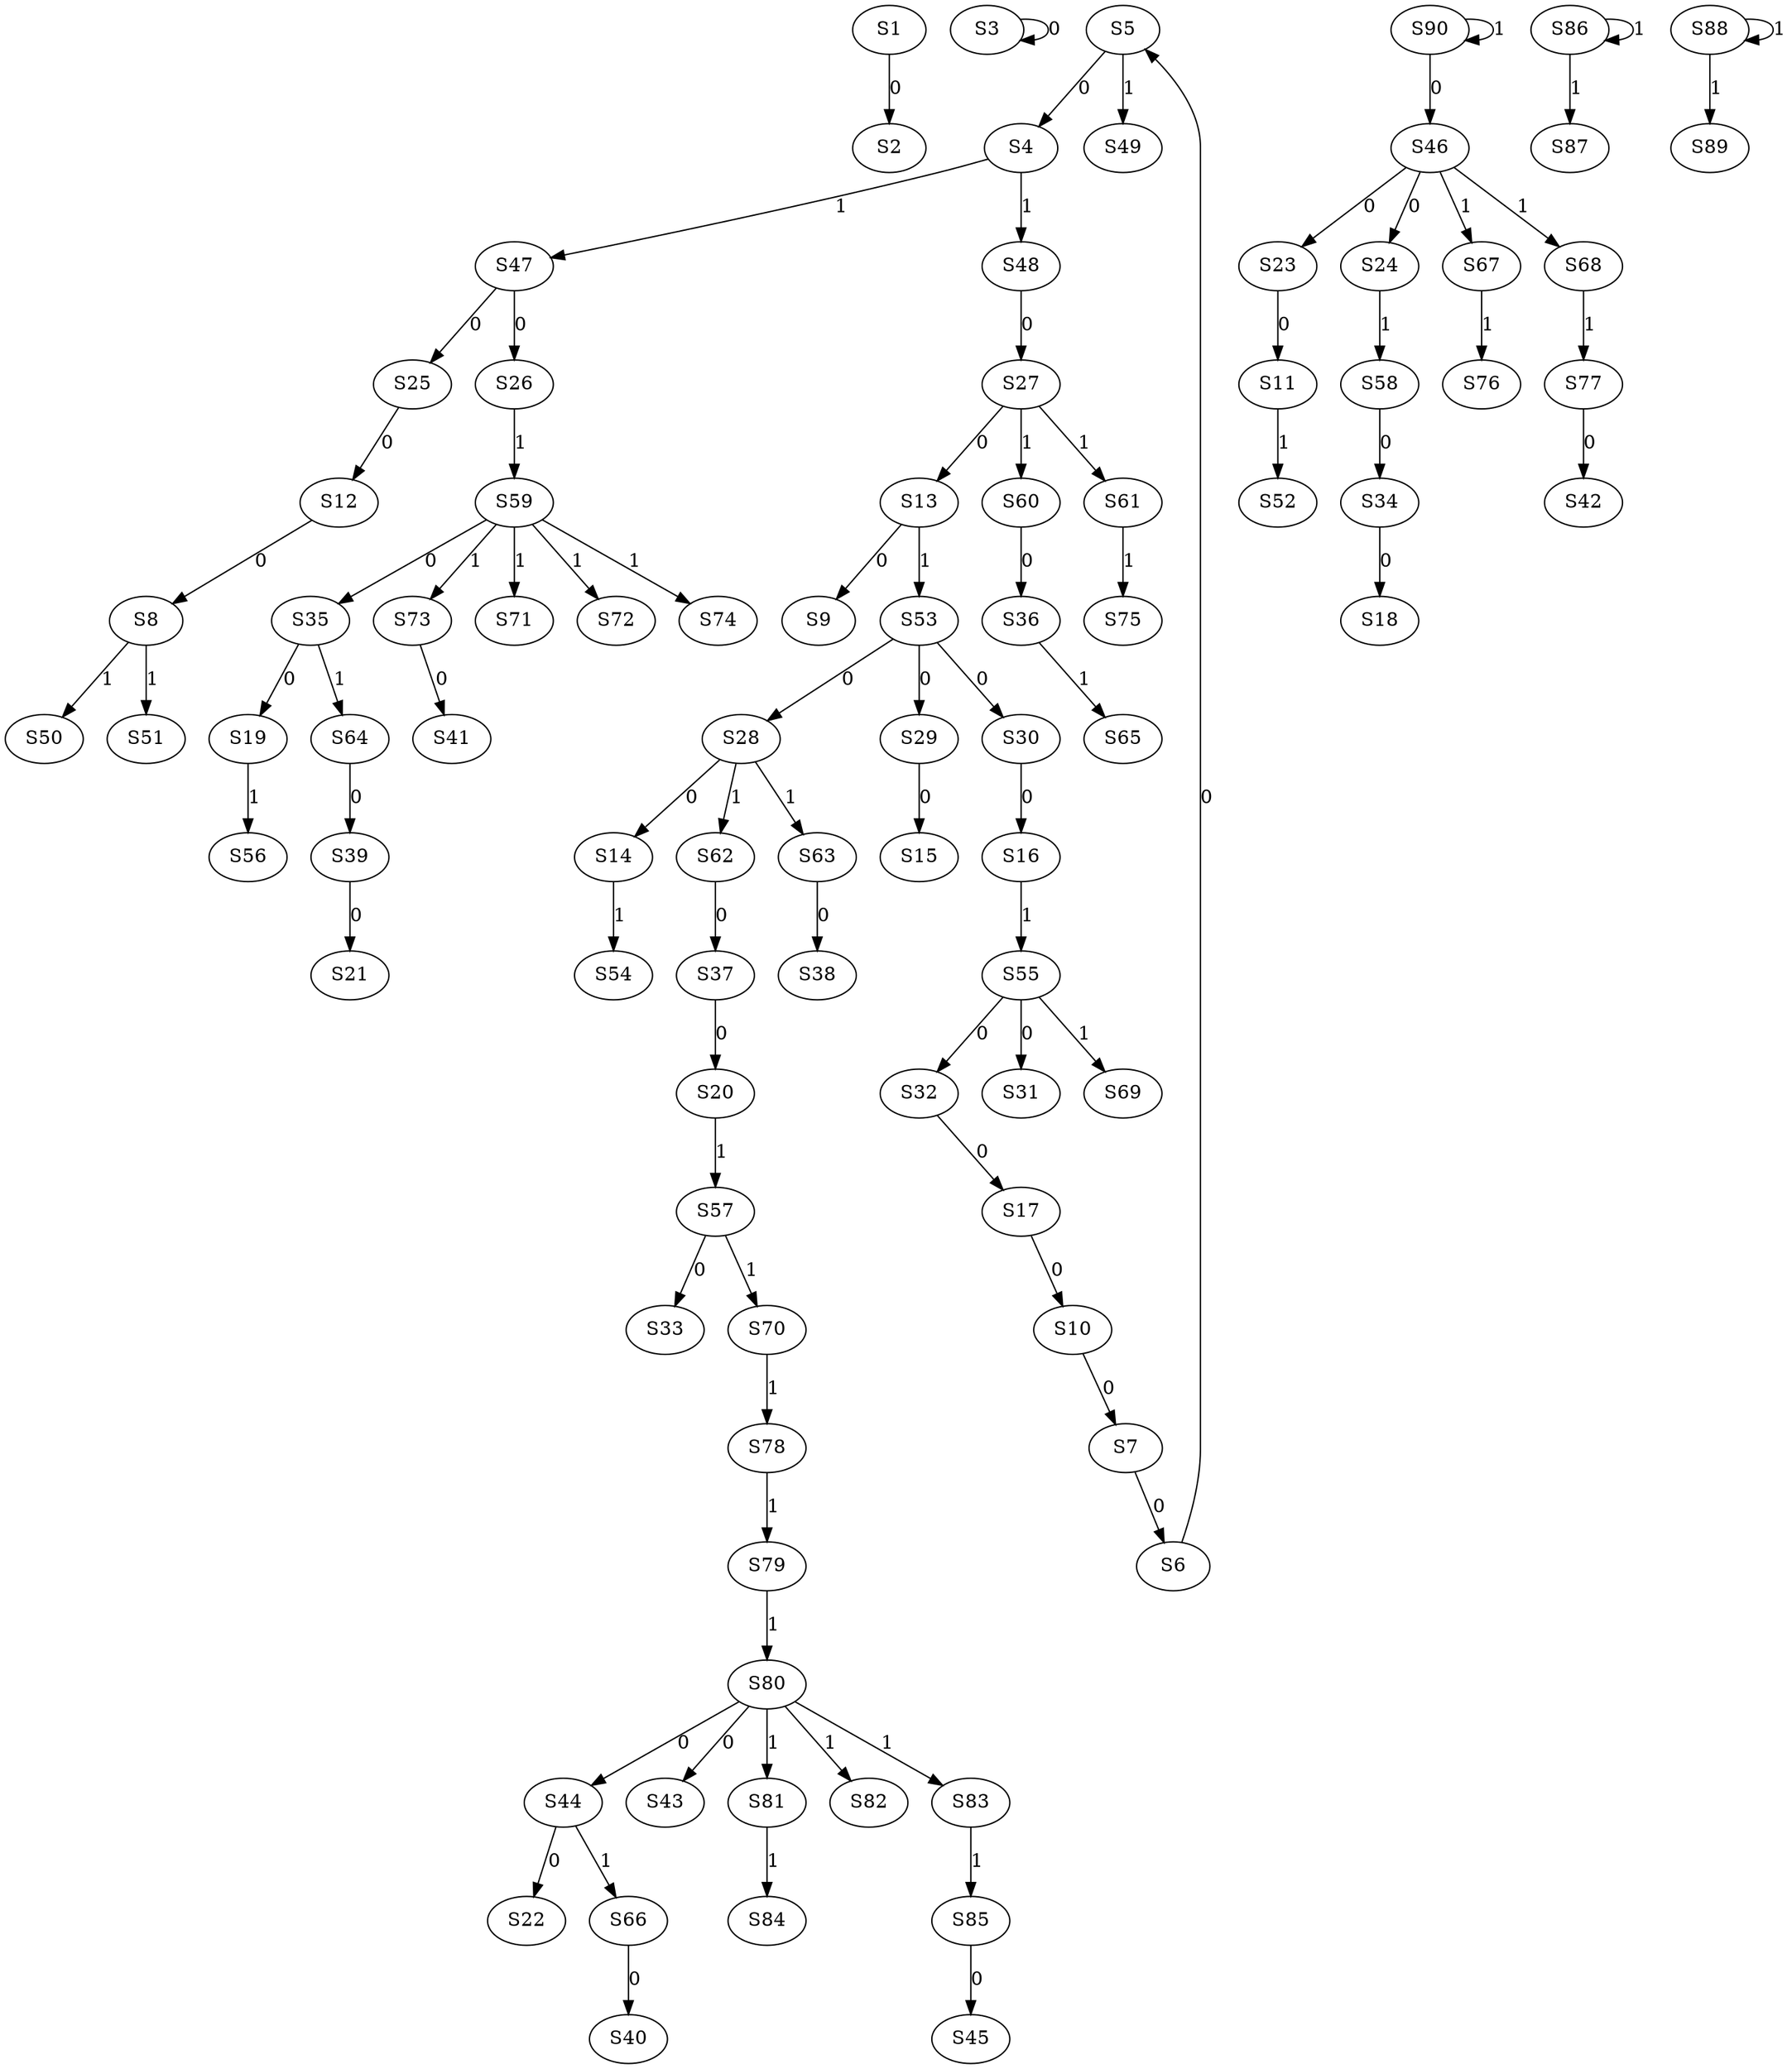 strict digraph {
	S1 -> S2 [ label = 0 ];
	S3 -> S3 [ label = 0 ];
	S5 -> S4 [ label = 0 ];
	S6 -> S5 [ label = 0 ];
	S7 -> S6 [ label = 0 ];
	S10 -> S7 [ label = 0 ];
	S12 -> S8 [ label = 0 ];
	S13 -> S9 [ label = 0 ];
	S17 -> S10 [ label = 0 ];
	S23 -> S11 [ label = 0 ];
	S25 -> S12 [ label = 0 ];
	S27 -> S13 [ label = 0 ];
	S28 -> S14 [ label = 0 ];
	S29 -> S15 [ label = 0 ];
	S30 -> S16 [ label = 0 ];
	S32 -> S17 [ label = 0 ];
	S34 -> S18 [ label = 0 ];
	S35 -> S19 [ label = 0 ];
	S37 -> S20 [ label = 0 ];
	S39 -> S21 [ label = 0 ];
	S44 -> S22 [ label = 0 ];
	S46 -> S23 [ label = 0 ];
	S46 -> S24 [ label = 0 ];
	S47 -> S25 [ label = 0 ];
	S47 -> S26 [ label = 0 ];
	S48 -> S27 [ label = 0 ];
	S53 -> S28 [ label = 0 ];
	S53 -> S29 [ label = 0 ];
	S53 -> S30 [ label = 0 ];
	S55 -> S31 [ label = 0 ];
	S55 -> S32 [ label = 0 ];
	S57 -> S33 [ label = 0 ];
	S58 -> S34 [ label = 0 ];
	S59 -> S35 [ label = 0 ];
	S60 -> S36 [ label = 0 ];
	S62 -> S37 [ label = 0 ];
	S63 -> S38 [ label = 0 ];
	S64 -> S39 [ label = 0 ];
	S66 -> S40 [ label = 0 ];
	S73 -> S41 [ label = 0 ];
	S77 -> S42 [ label = 0 ];
	S80 -> S43 [ label = 0 ];
	S80 -> S44 [ label = 0 ];
	S85 -> S45 [ label = 0 ];
	S90 -> S46 [ label = 0 ];
	S4 -> S47 [ label = 1 ];
	S4 -> S48 [ label = 1 ];
	S5 -> S49 [ label = 1 ];
	S8 -> S50 [ label = 1 ];
	S8 -> S51 [ label = 1 ];
	S11 -> S52 [ label = 1 ];
	S13 -> S53 [ label = 1 ];
	S14 -> S54 [ label = 1 ];
	S16 -> S55 [ label = 1 ];
	S19 -> S56 [ label = 1 ];
	S20 -> S57 [ label = 1 ];
	S24 -> S58 [ label = 1 ];
	S26 -> S59 [ label = 1 ];
	S27 -> S60 [ label = 1 ];
	S27 -> S61 [ label = 1 ];
	S28 -> S62 [ label = 1 ];
	S28 -> S63 [ label = 1 ];
	S35 -> S64 [ label = 1 ];
	S36 -> S65 [ label = 1 ];
	S44 -> S66 [ label = 1 ];
	S46 -> S67 [ label = 1 ];
	S46 -> S68 [ label = 1 ];
	S55 -> S69 [ label = 1 ];
	S57 -> S70 [ label = 1 ];
	S59 -> S71 [ label = 1 ];
	S59 -> S72 [ label = 1 ];
	S59 -> S73 [ label = 1 ];
	S59 -> S74 [ label = 1 ];
	S61 -> S75 [ label = 1 ];
	S67 -> S76 [ label = 1 ];
	S68 -> S77 [ label = 1 ];
	S70 -> S78 [ label = 1 ];
	S78 -> S79 [ label = 1 ];
	S79 -> S80 [ label = 1 ];
	S80 -> S81 [ label = 1 ];
	S80 -> S82 [ label = 1 ];
	S80 -> S83 [ label = 1 ];
	S81 -> S84 [ label = 1 ];
	S83 -> S85 [ label = 1 ];
	S86 -> S86 [ label = 1 ];
	S86 -> S87 [ label = 1 ];
	S88 -> S88 [ label = 1 ];
	S88 -> S89 [ label = 1 ];
	S90 -> S90 [ label = 1 ];
}